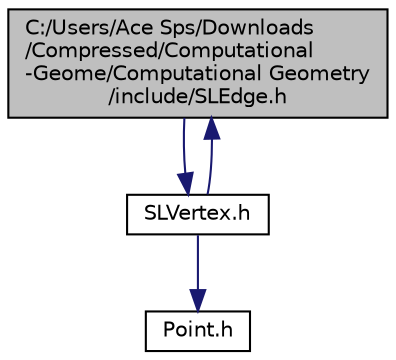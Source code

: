 digraph "C:/Users/Ace Sps/Downloads/Compressed/Computational-Geome/Computational Geometry/include/SLEdge.h"
{
  edge [fontname="Helvetica",fontsize="10",labelfontname="Helvetica",labelfontsize="10"];
  node [fontname="Helvetica",fontsize="10",shape=record];
  Node0 [label="C:/Users/Ace Sps/Downloads\l/Compressed/Computational\l-Geome/Computational Geometry\l/include/SLEdge.h",height=0.2,width=0.4,color="black", fillcolor="grey75", style="filled", fontcolor="black"];
  Node0 -> Node1 [color="midnightblue",fontsize="10",style="solid",fontname="Helvetica"];
  Node1 [label="SLVertex.h",height=0.2,width=0.4,color="black", fillcolor="white", style="filled",URL="$d9/df3/_s_l_vertex_8h.html"];
  Node1 -> Node2 [color="midnightblue",fontsize="10",style="solid",fontname="Helvetica"];
  Node2 [label="Point.h",height=0.2,width=0.4,color="black", fillcolor="white", style="filled",URL="$d1/d18/_point_8h.html"];
  Node1 -> Node0 [color="midnightblue",fontsize="10",style="solid",fontname="Helvetica"];
}
